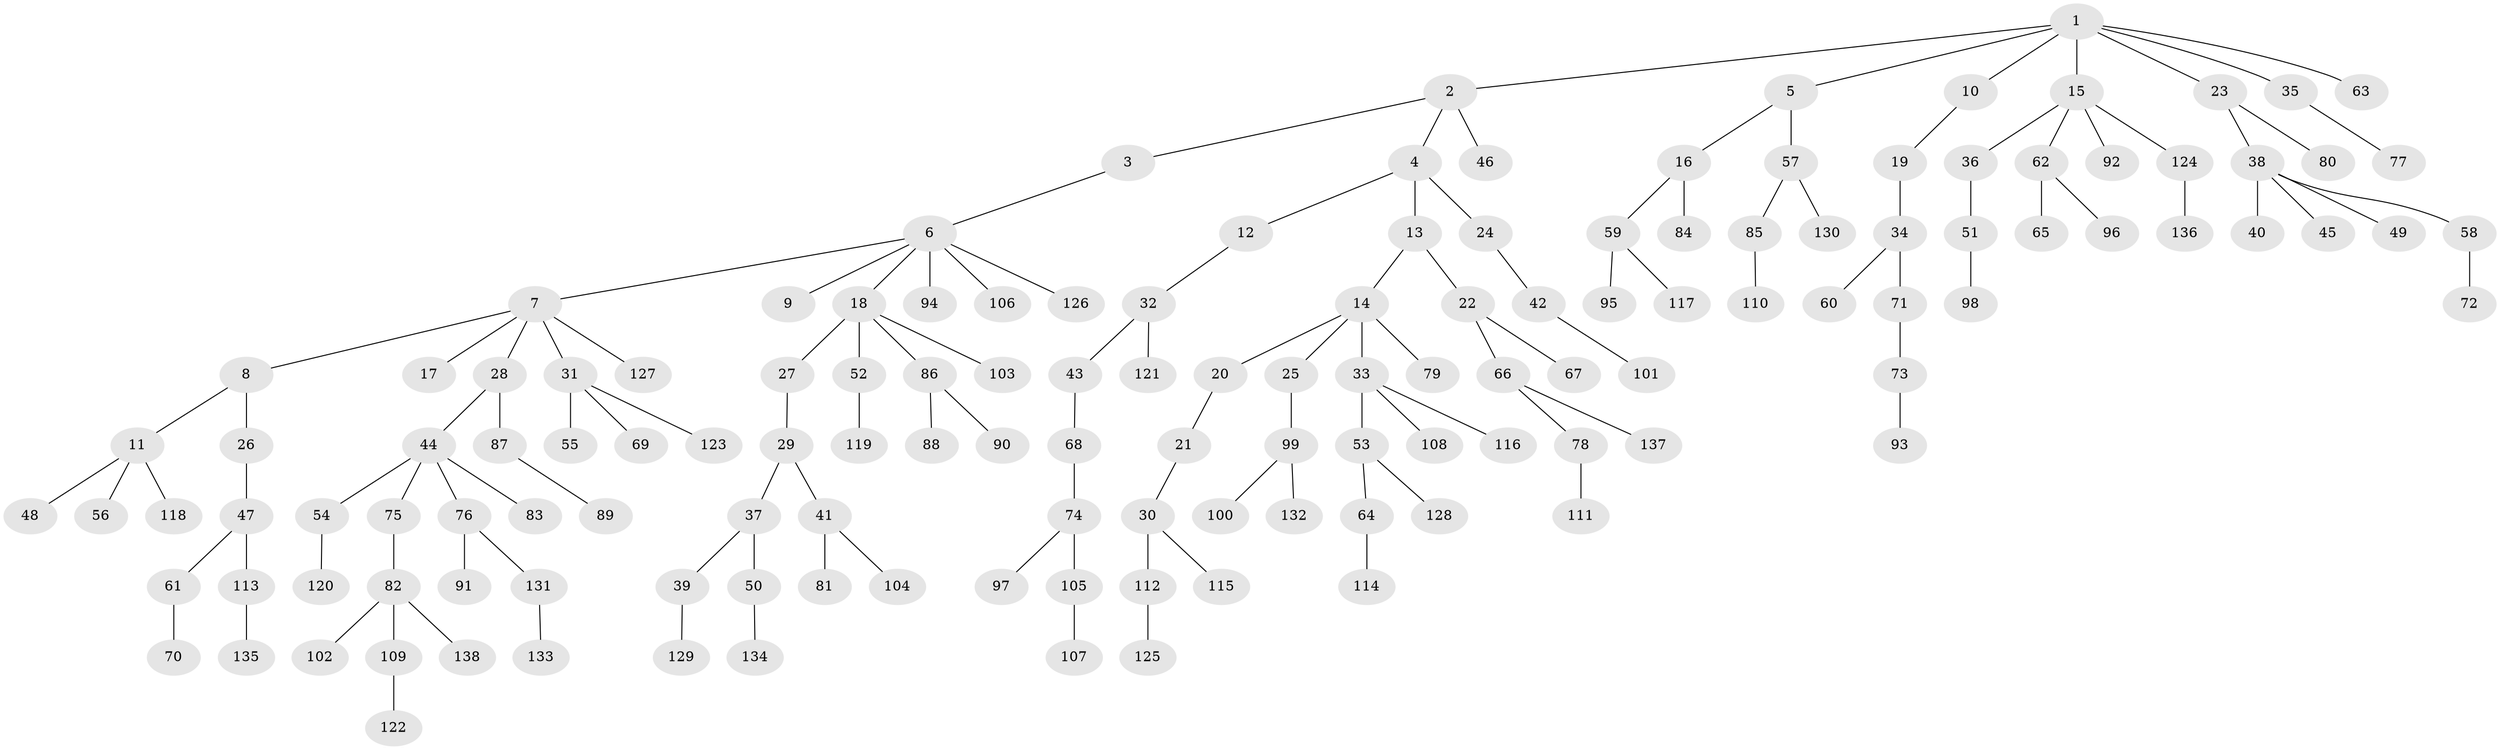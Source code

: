 // coarse degree distribution, {5: 0.023809523809523808, 3: 0.14285714285714285, 2: 0.2857142857142857, 4: 0.09523809523809523, 1: 0.4523809523809524}
// Generated by graph-tools (version 1.1) at 2025/52/03/04/25 22:52:01]
// undirected, 138 vertices, 137 edges
graph export_dot {
  node [color=gray90,style=filled];
  1;
  2;
  3;
  4;
  5;
  6;
  7;
  8;
  9;
  10;
  11;
  12;
  13;
  14;
  15;
  16;
  17;
  18;
  19;
  20;
  21;
  22;
  23;
  24;
  25;
  26;
  27;
  28;
  29;
  30;
  31;
  32;
  33;
  34;
  35;
  36;
  37;
  38;
  39;
  40;
  41;
  42;
  43;
  44;
  45;
  46;
  47;
  48;
  49;
  50;
  51;
  52;
  53;
  54;
  55;
  56;
  57;
  58;
  59;
  60;
  61;
  62;
  63;
  64;
  65;
  66;
  67;
  68;
  69;
  70;
  71;
  72;
  73;
  74;
  75;
  76;
  77;
  78;
  79;
  80;
  81;
  82;
  83;
  84;
  85;
  86;
  87;
  88;
  89;
  90;
  91;
  92;
  93;
  94;
  95;
  96;
  97;
  98;
  99;
  100;
  101;
  102;
  103;
  104;
  105;
  106;
  107;
  108;
  109;
  110;
  111;
  112;
  113;
  114;
  115;
  116;
  117;
  118;
  119;
  120;
  121;
  122;
  123;
  124;
  125;
  126;
  127;
  128;
  129;
  130;
  131;
  132;
  133;
  134;
  135;
  136;
  137;
  138;
  1 -- 2;
  1 -- 5;
  1 -- 10;
  1 -- 15;
  1 -- 23;
  1 -- 35;
  1 -- 63;
  2 -- 3;
  2 -- 4;
  2 -- 46;
  3 -- 6;
  4 -- 12;
  4 -- 13;
  4 -- 24;
  5 -- 16;
  5 -- 57;
  6 -- 7;
  6 -- 9;
  6 -- 18;
  6 -- 94;
  6 -- 106;
  6 -- 126;
  7 -- 8;
  7 -- 17;
  7 -- 28;
  7 -- 31;
  7 -- 127;
  8 -- 11;
  8 -- 26;
  10 -- 19;
  11 -- 48;
  11 -- 56;
  11 -- 118;
  12 -- 32;
  13 -- 14;
  13 -- 22;
  14 -- 20;
  14 -- 25;
  14 -- 33;
  14 -- 79;
  15 -- 36;
  15 -- 62;
  15 -- 92;
  15 -- 124;
  16 -- 59;
  16 -- 84;
  18 -- 27;
  18 -- 52;
  18 -- 86;
  18 -- 103;
  19 -- 34;
  20 -- 21;
  21 -- 30;
  22 -- 66;
  22 -- 67;
  23 -- 38;
  23 -- 80;
  24 -- 42;
  25 -- 99;
  26 -- 47;
  27 -- 29;
  28 -- 44;
  28 -- 87;
  29 -- 37;
  29 -- 41;
  30 -- 112;
  30 -- 115;
  31 -- 55;
  31 -- 69;
  31 -- 123;
  32 -- 43;
  32 -- 121;
  33 -- 53;
  33 -- 108;
  33 -- 116;
  34 -- 60;
  34 -- 71;
  35 -- 77;
  36 -- 51;
  37 -- 39;
  37 -- 50;
  38 -- 40;
  38 -- 45;
  38 -- 49;
  38 -- 58;
  39 -- 129;
  41 -- 81;
  41 -- 104;
  42 -- 101;
  43 -- 68;
  44 -- 54;
  44 -- 75;
  44 -- 76;
  44 -- 83;
  47 -- 61;
  47 -- 113;
  50 -- 134;
  51 -- 98;
  52 -- 119;
  53 -- 64;
  53 -- 128;
  54 -- 120;
  57 -- 85;
  57 -- 130;
  58 -- 72;
  59 -- 95;
  59 -- 117;
  61 -- 70;
  62 -- 65;
  62 -- 96;
  64 -- 114;
  66 -- 78;
  66 -- 137;
  68 -- 74;
  71 -- 73;
  73 -- 93;
  74 -- 97;
  74 -- 105;
  75 -- 82;
  76 -- 91;
  76 -- 131;
  78 -- 111;
  82 -- 102;
  82 -- 109;
  82 -- 138;
  85 -- 110;
  86 -- 88;
  86 -- 90;
  87 -- 89;
  99 -- 100;
  99 -- 132;
  105 -- 107;
  109 -- 122;
  112 -- 125;
  113 -- 135;
  124 -- 136;
  131 -- 133;
}
